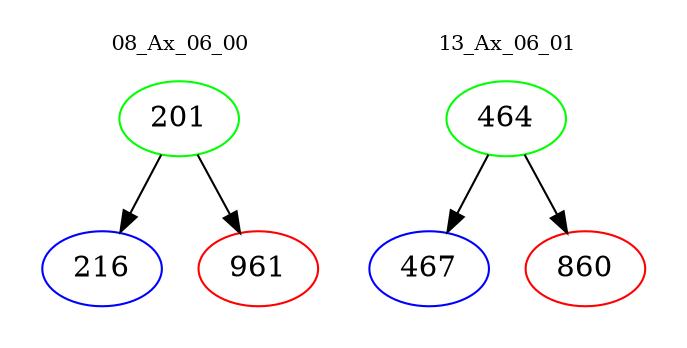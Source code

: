 digraph{
subgraph cluster_0 {
color = white
label = "08_Ax_06_00";
fontsize=10;
T0_201 [label="201", color="green"]
T0_201 -> T0_216 [color="black"]
T0_216 [label="216", color="blue"]
T0_201 -> T0_961 [color="black"]
T0_961 [label="961", color="red"]
}
subgraph cluster_1 {
color = white
label = "13_Ax_06_01";
fontsize=10;
T1_464 [label="464", color="green"]
T1_464 -> T1_467 [color="black"]
T1_467 [label="467", color="blue"]
T1_464 -> T1_860 [color="black"]
T1_860 [label="860", color="red"]
}
}
